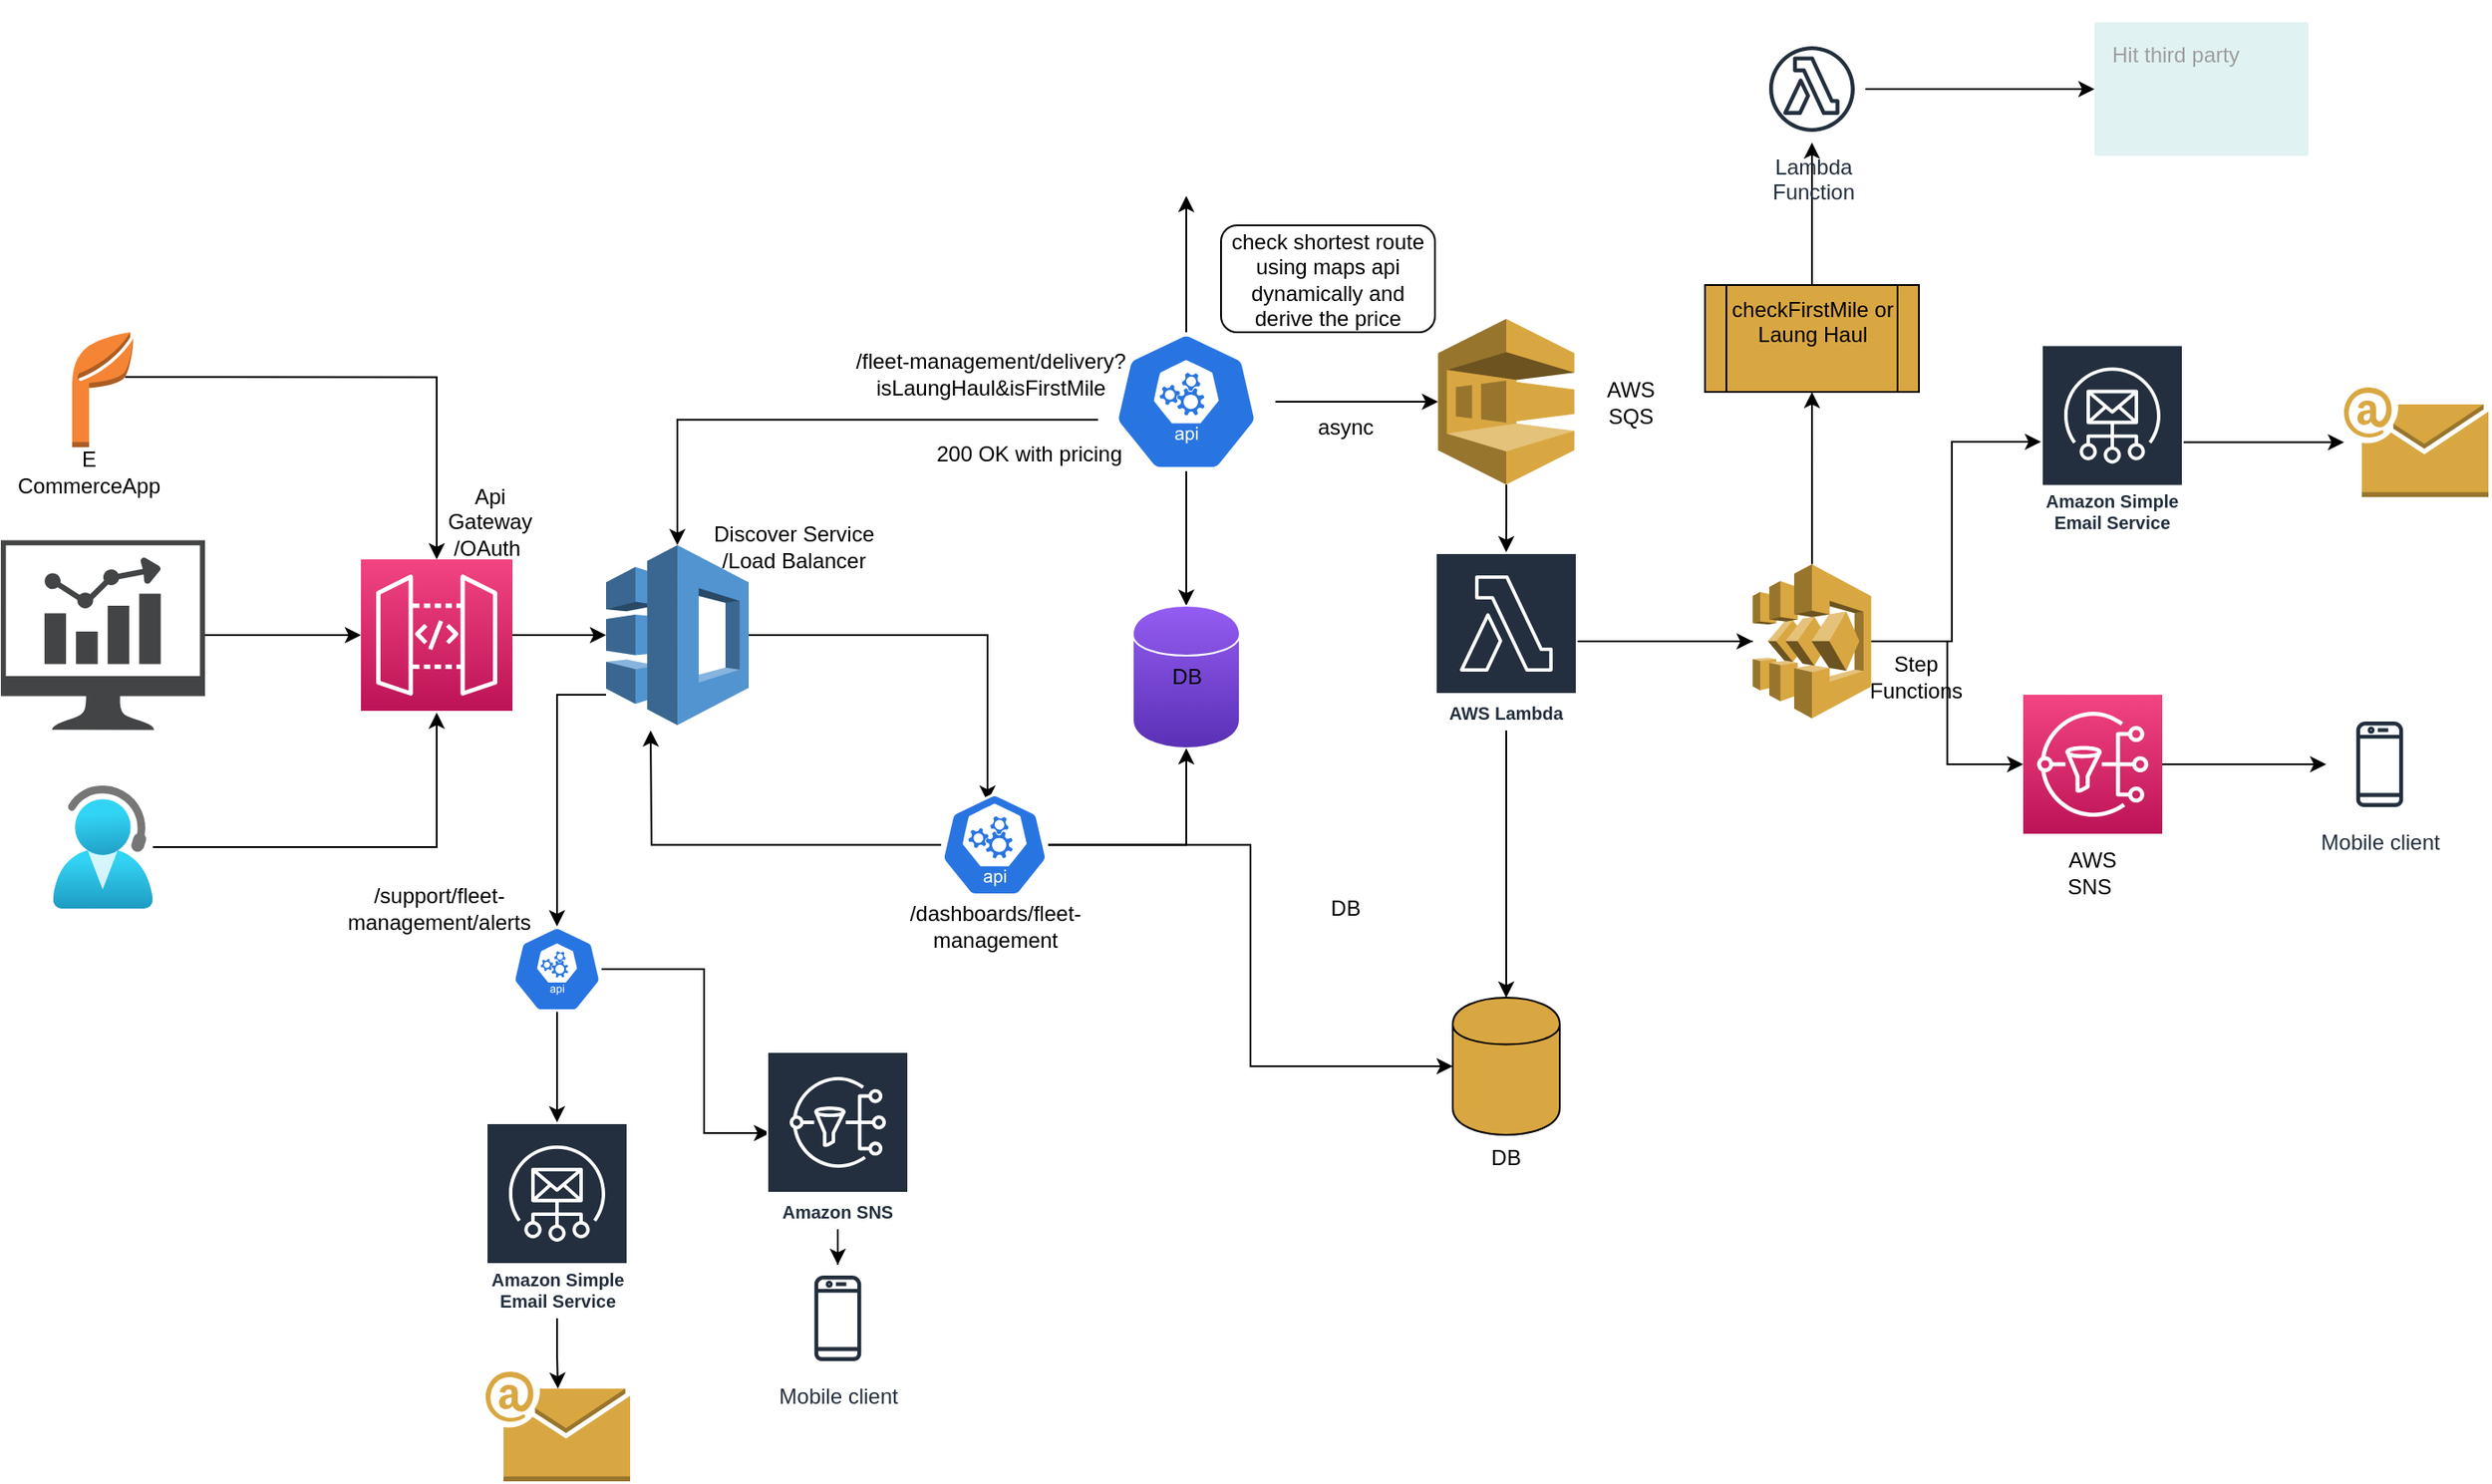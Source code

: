 <mxfile version="14.8.1" type="github">
  <diagram id="D4vt_JizwiGhyIq_tCMl" name="Page-1">
    <mxGraphModel dx="946" dy="1745" grid="1" gridSize="10" guides="1" tooltips="1" connect="1" arrows="1" fold="1" page="1" pageScale="1" pageWidth="850" pageHeight="1100" math="0" shadow="0">
      <root>
        <mxCell id="0" />
        <mxCell id="1" parent="0" />
        <mxCell id="d7MVmfg-RTv1msQ8y9jw-11" style="edgeStyle=orthogonalEdgeStyle;rounded=0;orthogonalLoop=1;jettySize=auto;html=1;exitX=0.86;exitY=0.39;exitDx=0;exitDy=0;exitPerimeter=0;" edge="1" parent="1" source="d7MVmfg-RTv1msQ8y9jw-8" target="d7MVmfg-RTv1msQ8y9jw-10">
          <mxGeometry relative="1" as="geometry" />
        </mxCell>
        <mxCell id="d7MVmfg-RTv1msQ8y9jw-8" value="" style="outlineConnect=0;dashed=0;verticalLabelPosition=bottom;verticalAlign=top;align=center;html=1;shape=mxgraph.aws3.application;fillColor=#F58534;gradientColor=none;" vertex="1" parent="1">
          <mxGeometry x="45.49" y="116.5" width="34.5" height="64.5" as="geometry" />
        </mxCell>
        <mxCell id="d7MVmfg-RTv1msQ8y9jw-16" style="edgeStyle=orthogonalEdgeStyle;rounded=0;orthogonalLoop=1;jettySize=auto;html=1;entryX=0;entryY=0.5;entryDx=0;entryDy=0;entryPerimeter=0;" edge="1" parent="1" source="d7MVmfg-RTv1msQ8y9jw-10" target="d7MVmfg-RTv1msQ8y9jw-15">
          <mxGeometry relative="1" as="geometry" />
        </mxCell>
        <mxCell id="d7MVmfg-RTv1msQ8y9jw-10" value="" style="points=[[0,0,0],[0.25,0,0],[0.5,0,0],[0.75,0,0],[1,0,0],[0,1,0],[0.25,1,0],[0.5,1,0],[0.75,1,0],[1,1,0],[0,0.25,0],[0,0.5,0],[0,0.75,0],[1,0.25,0],[1,0.5,0],[1,0.75,0]];outlineConnect=0;fontColor=#232F3E;gradientColor=#F34482;gradientDirection=north;fillColor=#BC1356;strokeColor=#ffffff;dashed=0;verticalLabelPosition=bottom;verticalAlign=top;align=center;html=1;fontSize=12;fontStyle=0;aspect=fixed;shape=mxgraph.aws4.resourceIcon;resIcon=mxgraph.aws4.api_gateway;" vertex="1" parent="1">
          <mxGeometry x="207.5" y="244" width="85" height="85" as="geometry" />
        </mxCell>
        <mxCell id="d7MVmfg-RTv1msQ8y9jw-12" value="E CommerceApp&lt;br&gt;" style="text;html=1;strokeColor=none;fillColor=none;align=center;verticalAlign=middle;whiteSpace=wrap;rounded=0;" vertex="1" parent="1">
          <mxGeometry x="34.74" y="185" width="40" height="20" as="geometry" />
        </mxCell>
        <mxCell id="d7MVmfg-RTv1msQ8y9jw-13" value="Api Gateway /OAuth&amp;nbsp;&lt;br&gt;" style="text;html=1;strokeColor=none;fillColor=none;align=center;verticalAlign=middle;whiteSpace=wrap;rounded=0;" vertex="1" parent="1">
          <mxGeometry x="260" y="213.25" width="40" height="20" as="geometry" />
        </mxCell>
        <mxCell id="d7MVmfg-RTv1msQ8y9jw-104" style="edgeStyle=orthogonalEdgeStyle;rounded=0;orthogonalLoop=1;jettySize=auto;html=1;entryX=0.433;entryY=0.235;entryDx=0;entryDy=0;entryPerimeter=0;" edge="1" parent="1" source="d7MVmfg-RTv1msQ8y9jw-15" target="d7MVmfg-RTv1msQ8y9jw-106">
          <mxGeometry relative="1" as="geometry">
            <mxPoint x="385" y="410" as="targetPoint" />
          </mxGeometry>
        </mxCell>
        <mxCell id="d7MVmfg-RTv1msQ8y9jw-119" style="edgeStyle=orthogonalEdgeStyle;rounded=0;orthogonalLoop=1;jettySize=auto;html=1;entryX=0.5;entryY=0;entryDx=0;entryDy=0;entryPerimeter=0;" edge="1" parent="1" source="d7MVmfg-RTv1msQ8y9jw-15" target="d7MVmfg-RTv1msQ8y9jw-112">
          <mxGeometry relative="1" as="geometry">
            <Array as="points">
              <mxPoint x="318" y="320" />
            </Array>
          </mxGeometry>
        </mxCell>
        <mxCell id="d7MVmfg-RTv1msQ8y9jw-15" value="" style="outlineConnect=0;dashed=0;verticalLabelPosition=bottom;verticalAlign=top;align=center;html=1;shape=mxgraph.aws3.application_discovery_service;fillColor=#5294CF;gradientColor=none;" vertex="1" parent="1">
          <mxGeometry x="345" y="236" width="80" height="101" as="geometry" />
        </mxCell>
        <mxCell id="d7MVmfg-RTv1msQ8y9jw-17" value="Discover Service&lt;br&gt;/Load Balancer" style="text;html=1;align=center;verticalAlign=middle;resizable=0;points=[];autosize=1;strokeColor=none;" vertex="1" parent="1">
          <mxGeometry x="395" y="221.5" width="110" height="30" as="geometry" />
        </mxCell>
        <mxCell id="d7MVmfg-RTv1msQ8y9jw-37" style="edgeStyle=orthogonalEdgeStyle;rounded=0;orthogonalLoop=1;jettySize=auto;html=1;exitX=0.005;exitY=0.63;exitDx=0;exitDy=0;exitPerimeter=0;" edge="1" parent="1" source="d7MVmfg-RTv1msQ8y9jw-19" target="d7MVmfg-RTv1msQ8y9jw-15">
          <mxGeometry relative="1" as="geometry" />
        </mxCell>
        <mxCell id="d7MVmfg-RTv1msQ8y9jw-84" style="edgeStyle=orthogonalEdgeStyle;rounded=0;orthogonalLoop=1;jettySize=auto;html=1;entryX=0.5;entryY=0;entryDx=0;entryDy=0;" edge="1" parent="1" source="d7MVmfg-RTv1msQ8y9jw-19" target="d7MVmfg-RTv1msQ8y9jw-27">
          <mxGeometry relative="1" as="geometry" />
        </mxCell>
        <mxCell id="d7MVmfg-RTv1msQ8y9jw-86" style="edgeStyle=orthogonalEdgeStyle;rounded=0;orthogonalLoop=1;jettySize=auto;html=1;" edge="1" parent="1" source="d7MVmfg-RTv1msQ8y9jw-19">
          <mxGeometry relative="1" as="geometry">
            <mxPoint x="670.5" y="40" as="targetPoint" />
          </mxGeometry>
        </mxCell>
        <mxCell id="d7MVmfg-RTv1msQ8y9jw-87" style="edgeStyle=orthogonalEdgeStyle;rounded=0;orthogonalLoop=1;jettySize=auto;html=1;entryX=0;entryY=0.5;entryDx=0;entryDy=0;entryPerimeter=0;" edge="1" parent="1" source="d7MVmfg-RTv1msQ8y9jw-19" target="d7MVmfg-RTv1msQ8y9jw-47">
          <mxGeometry relative="1" as="geometry" />
        </mxCell>
        <mxCell id="d7MVmfg-RTv1msQ8y9jw-19" value="" style="html=1;dashed=0;whitespace=wrap;fillColor=#2875E2;strokeColor=#ffffff;points=[[0.005,0.63,0],[0.1,0.2,0],[0.9,0.2,0],[0.5,0,0],[0.995,0.63,0],[0.72,0.99,0],[0.5,1,0],[0.28,0.99,0]];shape=mxgraph.kubernetes.icon;prIcon=api" vertex="1" parent="1">
          <mxGeometry x="620.5" y="116.5" width="100" height="78" as="geometry" />
        </mxCell>
        <mxCell id="d7MVmfg-RTv1msQ8y9jw-21" value="/fleet-management/delivery?isLaungHaul&amp;amp;isFirstMile" style="text;html=1;strokeColor=none;fillColor=none;align=center;verticalAlign=middle;whiteSpace=wrap;rounded=0;" vertex="1" parent="1">
          <mxGeometry x="470.5" y="130" width="180" height="20" as="geometry" />
        </mxCell>
        <mxCell id="d7MVmfg-RTv1msQ8y9jw-27" value="" style="shape=cylinder;whiteSpace=wrap;html=1;boundedLbl=1;backgroundOutline=1;dashed=0;fontColor=#232F3E;fontStyle=0;verticalAlign=top;strokeColor=#ffffff;fillColor=#5A30B5;gradientColor=#945DF2;gradientDirection=north;" vertex="1" parent="1">
          <mxGeometry x="640.5" y="270" width="60" height="80" as="geometry" />
        </mxCell>
        <mxCell id="d7MVmfg-RTv1msQ8y9jw-36" value="async" style="text;html=1;strokeColor=none;fillColor=none;align=center;verticalAlign=middle;whiteSpace=wrap;rounded=0;" vertex="1" parent="1">
          <mxGeometry x="740" y="160" width="40" height="20" as="geometry" />
        </mxCell>
        <mxCell id="d7MVmfg-RTv1msQ8y9jw-38" value="200 OK with pricing" style="text;html=1;strokeColor=none;fillColor=none;align=center;verticalAlign=middle;whiteSpace=wrap;rounded=0;" vertex="1" parent="1">
          <mxGeometry x="500" y="167" width="165" height="35" as="geometry" />
        </mxCell>
        <mxCell id="d7MVmfg-RTv1msQ8y9jw-42" value="Step Functions&lt;br&gt;" style="text;html=1;strokeColor=none;fillColor=none;align=center;verticalAlign=middle;whiteSpace=wrap;rounded=0;" vertex="1" parent="1">
          <mxGeometry x="1060" y="300" width="40" height="20" as="geometry" />
        </mxCell>
        <mxCell id="d7MVmfg-RTv1msQ8y9jw-53" style="edgeStyle=orthogonalEdgeStyle;rounded=0;orthogonalLoop=1;jettySize=auto;html=1;" edge="1" parent="1" source="d7MVmfg-RTv1msQ8y9jw-43" target="d7MVmfg-RTv1msQ8y9jw-52">
          <mxGeometry relative="1" as="geometry" />
        </mxCell>
        <mxCell id="d7MVmfg-RTv1msQ8y9jw-43" value="" style="points=[[0,0,0],[0.25,0,0],[0.5,0,0],[0.75,0,0],[1,0,0],[0,1,0],[0.25,1,0],[0.5,1,0],[0.75,1,0],[1,1,0],[0,0.25,0],[0,0.5,0],[0,0.75,0],[1,0.25,0],[1,0.5,0],[1,0.75,0]];outlineConnect=0;fontColor=#232F3E;gradientColor=#F34482;gradientDirection=north;fillColor=#BC1356;strokeColor=#ffffff;dashed=0;verticalLabelPosition=bottom;verticalAlign=top;align=center;html=1;fontSize=12;fontStyle=0;aspect=fixed;shape=mxgraph.aws4.resourceIcon;resIcon=mxgraph.aws4.sns;" vertex="1" parent="1">
          <mxGeometry x="1140" y="320" width="78" height="78" as="geometry" />
        </mxCell>
        <mxCell id="d7MVmfg-RTv1msQ8y9jw-63" style="edgeStyle=orthogonalEdgeStyle;rounded=0;orthogonalLoop=1;jettySize=auto;html=1;" edge="1" parent="1" source="d7MVmfg-RTv1msQ8y9jw-46" target="d7MVmfg-RTv1msQ8y9jw-43">
          <mxGeometry relative="1" as="geometry" />
        </mxCell>
        <mxCell id="d7MVmfg-RTv1msQ8y9jw-73" value="" style="edgeStyle=orthogonalEdgeStyle;rounded=0;orthogonalLoop=1;jettySize=auto;html=1;" edge="1" parent="1" source="d7MVmfg-RTv1msQ8y9jw-46" target="d7MVmfg-RTv1msQ8y9jw-72">
          <mxGeometry relative="1" as="geometry" />
        </mxCell>
        <mxCell id="d7MVmfg-RTv1msQ8y9jw-91" value="" style="edgeStyle=orthogonalEdgeStyle;rounded=0;orthogonalLoop=1;jettySize=auto;html=1;" edge="1" parent="1" source="d7MVmfg-RTv1msQ8y9jw-46" target="d7MVmfg-RTv1msQ8y9jw-90">
          <mxGeometry relative="1" as="geometry" />
        </mxCell>
        <mxCell id="d7MVmfg-RTv1msQ8y9jw-145" style="edgeStyle=orthogonalEdgeStyle;rounded=0;orthogonalLoop=1;jettySize=auto;html=1;" edge="1" parent="1" source="d7MVmfg-RTv1msQ8y9jw-46" target="d7MVmfg-RTv1msQ8y9jw-143">
          <mxGeometry relative="1" as="geometry">
            <Array as="points">
              <mxPoint x="1100" y="290" />
              <mxPoint x="1100" y="178" />
            </Array>
          </mxGeometry>
        </mxCell>
        <mxCell id="d7MVmfg-RTv1msQ8y9jw-46" value="" style="outlineConnect=0;dashed=0;verticalLabelPosition=bottom;verticalAlign=top;align=center;html=1;shape=mxgraph.aws3.step_functions;fillColor=#D9A741;gradientColor=none;" vertex="1" parent="1">
          <mxGeometry x="988.25" y="246.75" width="66.5" height="86.5" as="geometry" />
        </mxCell>
        <mxCell id="d7MVmfg-RTv1msQ8y9jw-88" value="" style="edgeStyle=orthogonalEdgeStyle;rounded=0;orthogonalLoop=1;jettySize=auto;html=1;" edge="1" parent="1" source="d7MVmfg-RTv1msQ8y9jw-47" target="d7MVmfg-RTv1msQ8y9jw-60">
          <mxGeometry relative="1" as="geometry" />
        </mxCell>
        <mxCell id="d7MVmfg-RTv1msQ8y9jw-47" value="" style="outlineConnect=0;dashed=0;verticalLabelPosition=bottom;verticalAlign=top;align=center;html=1;shape=mxgraph.aws3.sqs;fillColor=#D9A741;gradientColor=none;" vertex="1" parent="1">
          <mxGeometry x="811.75" y="109" width="76.5" height="93" as="geometry" />
        </mxCell>
        <mxCell id="d7MVmfg-RTv1msQ8y9jw-52" value="Mobile client" style="outlineConnect=0;fontColor=#232F3E;gradientColor=none;strokeColor=#232F3E;fillColor=#ffffff;dashed=0;verticalLabelPosition=bottom;verticalAlign=top;align=center;html=1;fontSize=12;fontStyle=0;aspect=fixed;shape=mxgraph.aws4.resourceIcon;resIcon=mxgraph.aws4.mobile_client;" vertex="1" parent="1">
          <mxGeometry x="1310" y="329" width="60" height="60" as="geometry" />
        </mxCell>
        <mxCell id="d7MVmfg-RTv1msQ8y9jw-62" style="edgeStyle=orthogonalEdgeStyle;rounded=0;orthogonalLoop=1;jettySize=auto;html=1;" edge="1" parent="1" source="d7MVmfg-RTv1msQ8y9jw-60" target="d7MVmfg-RTv1msQ8y9jw-46">
          <mxGeometry relative="1" as="geometry" />
        </mxCell>
        <mxCell id="d7MVmfg-RTv1msQ8y9jw-60" value="AWS Lambda" style="outlineConnect=0;fontColor=#232F3E;gradientColor=none;strokeColor=#ffffff;fillColor=#232F3E;dashed=0;verticalLabelPosition=middle;verticalAlign=bottom;align=center;html=1;whiteSpace=wrap;fontSize=10;fontStyle=1;spacing=3;shape=mxgraph.aws4.productIcon;prIcon=mxgraph.aws4.lambda;" vertex="1" parent="1">
          <mxGeometry x="810" y="240" width="80" height="100" as="geometry" />
        </mxCell>
        <mxCell id="d7MVmfg-RTv1msQ8y9jw-72" value="" style="shape=cylinder;whiteSpace=wrap;html=1;boundedLbl=1;backgroundOutline=1;dashed=0;verticalAlign=top;fillColor=#D9A741;" vertex="1" parent="1">
          <mxGeometry x="820" y="490" width="60" height="77" as="geometry" />
        </mxCell>
        <mxCell id="d7MVmfg-RTv1msQ8y9jw-78" value="DB" style="text;html=1;strokeColor=none;fillColor=none;align=center;verticalAlign=middle;whiteSpace=wrap;rounded=0;" vertex="1" parent="1">
          <mxGeometry x="830" y="570" width="40" height="20" as="geometry" />
        </mxCell>
        <mxCell id="d7MVmfg-RTv1msQ8y9jw-80" value="AWS &lt;br&gt;SQS" style="text;html=1;strokeColor=none;fillColor=none;align=center;verticalAlign=middle;whiteSpace=wrap;rounded=0;" vertex="1" parent="1">
          <mxGeometry x="900" y="145.5" width="40" height="20" as="geometry" />
        </mxCell>
        <mxCell id="d7MVmfg-RTv1msQ8y9jw-82" value="DB" style="text;html=1;strokeColor=none;fillColor=none;align=center;verticalAlign=middle;whiteSpace=wrap;rounded=0;" vertex="1" parent="1">
          <mxGeometry x="650.5" y="300" width="40" height="20" as="geometry" />
        </mxCell>
        <mxCell id="d7MVmfg-RTv1msQ8y9jw-83" value="DB" style="text;html=1;strokeColor=none;fillColor=none;align=center;verticalAlign=middle;whiteSpace=wrap;rounded=0;" vertex="1" parent="1">
          <mxGeometry x="740" y="430" width="40" height="20" as="geometry" />
        </mxCell>
        <mxCell id="d7MVmfg-RTv1msQ8y9jw-85" value="" style="shape=image;html=1;verticalAlign=top;verticalLabelPosition=bottom;labelBackgroundColor=#ffffff;imageAspect=0;aspect=fixed;image=https://cdn4.iconfinder.com/data/icons/flatified/128/map.png" vertex="1" parent="1">
          <mxGeometry x="612" y="-70" width="128" height="128" as="geometry" />
        </mxCell>
        <mxCell id="d7MVmfg-RTv1msQ8y9jw-100" style="edgeStyle=orthogonalEdgeStyle;rounded=0;orthogonalLoop=1;jettySize=auto;html=1;" edge="1" parent="1" source="d7MVmfg-RTv1msQ8y9jw-90" target="d7MVmfg-RTv1msQ8y9jw-99">
          <mxGeometry relative="1" as="geometry" />
        </mxCell>
        <mxCell id="d7MVmfg-RTv1msQ8y9jw-90" value="checkFirstMile or Laung Haul" style="shape=process;whiteSpace=wrap;html=1;backgroundOutline=1;dashed=0;verticalAlign=top;fillColor=#D9A741;" vertex="1" parent="1">
          <mxGeometry x="961.5" y="90" width="120" height="60" as="geometry" />
        </mxCell>
        <mxCell id="d7MVmfg-RTv1msQ8y9jw-92" value="check shortest route using maps api dynamically and derive the price" style="rounded=1;whiteSpace=wrap;html=1;" vertex="1" parent="1">
          <mxGeometry x="690" y="56.5" width="120" height="60" as="geometry" />
        </mxCell>
        <mxCell id="d7MVmfg-RTv1msQ8y9jw-157" style="edgeStyle=orthogonalEdgeStyle;rounded=0;orthogonalLoop=1;jettySize=auto;html=1;" edge="1" parent="1" source="d7MVmfg-RTv1msQ8y9jw-99" target="d7MVmfg-RTv1msQ8y9jw-156">
          <mxGeometry relative="1" as="geometry" />
        </mxCell>
        <mxCell id="d7MVmfg-RTv1msQ8y9jw-99" value="Lambda&#xa;Function" style="outlineConnect=0;fontColor=#232F3E;gradientColor=none;strokeColor=#232F3E;fillColor=#ffffff;dashed=0;verticalLabelPosition=bottom;verticalAlign=top;align=center;html=1;fontSize=12;fontStyle=0;aspect=fixed;shape=mxgraph.aws4.resourceIcon;resIcon=mxgraph.aws4.lambda_function;" vertex="1" parent="1">
          <mxGeometry x="991.5" y="-50" width="60" height="60" as="geometry" />
        </mxCell>
        <mxCell id="d7MVmfg-RTv1msQ8y9jw-103" style="edgeStyle=orthogonalEdgeStyle;rounded=0;orthogonalLoop=1;jettySize=auto;html=1;" edge="1" parent="1" source="d7MVmfg-RTv1msQ8y9jw-102" target="d7MVmfg-RTv1msQ8y9jw-10">
          <mxGeometry relative="1" as="geometry" />
        </mxCell>
        <mxCell id="d7MVmfg-RTv1msQ8y9jw-102" value="" style="pointerEvents=1;shadow=0;dashed=0;html=1;strokeColor=none;fillColor=#434445;aspect=fixed;labelPosition=center;verticalLabelPosition=bottom;verticalAlign=top;align=center;outlineConnect=0;shape=mxgraph.vvd.nsx_dashboard;" vertex="1" parent="1">
          <mxGeometry x="5.48" y="233.25" width="114.52" height="106.5" as="geometry" />
        </mxCell>
        <mxCell id="d7MVmfg-RTv1msQ8y9jw-108" style="edgeStyle=orthogonalEdgeStyle;rounded=0;orthogonalLoop=1;jettySize=auto;html=1;" edge="1" parent="1" source="d7MVmfg-RTv1msQ8y9jw-106" target="d7MVmfg-RTv1msQ8y9jw-27">
          <mxGeometry relative="1" as="geometry" />
        </mxCell>
        <mxCell id="d7MVmfg-RTv1msQ8y9jw-109" style="edgeStyle=orthogonalEdgeStyle;rounded=0;orthogonalLoop=1;jettySize=auto;html=1;entryX=0;entryY=0.5;entryDx=0;entryDy=0;" edge="1" parent="1" source="d7MVmfg-RTv1msQ8y9jw-106" target="d7MVmfg-RTv1msQ8y9jw-72">
          <mxGeometry relative="1" as="geometry">
            <mxPoint x="690" y="440" as="targetPoint" />
          </mxGeometry>
        </mxCell>
        <mxCell id="d7MVmfg-RTv1msQ8y9jw-121" style="edgeStyle=orthogonalEdgeStyle;rounded=0;orthogonalLoop=1;jettySize=auto;html=1;" edge="1" parent="1" source="d7MVmfg-RTv1msQ8y9jw-106">
          <mxGeometry relative="1" as="geometry">
            <mxPoint x="370" y="340" as="targetPoint" />
          </mxGeometry>
        </mxCell>
        <mxCell id="d7MVmfg-RTv1msQ8y9jw-106" value="" style="html=1;dashed=0;whitespace=wrap;fillColor=#2875E2;strokeColor=#ffffff;points=[[0.005,0.63,0],[0.1,0.2,0],[0.9,0.2,0],[0.5,0,0],[0.995,0.63,0],[0.72,0.99,0],[0.5,1,0],[0.28,0.99,0]];shape=mxgraph.kubernetes.icon;prIcon=api" vertex="1" parent="1">
          <mxGeometry x="533" y="358.5" width="60" height="91.5" as="geometry" />
        </mxCell>
        <mxCell id="d7MVmfg-RTv1msQ8y9jw-107" value="/dashboards/fleet-management" style="text;html=1;strokeColor=none;fillColor=none;align=center;verticalAlign=middle;whiteSpace=wrap;rounded=0;" vertex="1" parent="1">
          <mxGeometry x="485.5" y="440" width="155" height="20" as="geometry" />
        </mxCell>
        <mxCell id="d7MVmfg-RTv1msQ8y9jw-126" style="edgeStyle=orthogonalEdgeStyle;rounded=0;orthogonalLoop=1;jettySize=auto;html=1;entryX=0.025;entryY=0.46;entryDx=0;entryDy=0;entryPerimeter=0;" edge="1" parent="1" source="d7MVmfg-RTv1msQ8y9jw-112" target="d7MVmfg-RTv1msQ8y9jw-124">
          <mxGeometry relative="1" as="geometry">
            <Array as="points">
              <mxPoint x="400" y="474" />
              <mxPoint x="400" y="566" />
            </Array>
          </mxGeometry>
        </mxCell>
        <mxCell id="d7MVmfg-RTv1msQ8y9jw-153" style="edgeStyle=orthogonalEdgeStyle;rounded=0;orthogonalLoop=1;jettySize=auto;html=1;" edge="1" parent="1" source="d7MVmfg-RTv1msQ8y9jw-112" target="d7MVmfg-RTv1msQ8y9jw-150">
          <mxGeometry relative="1" as="geometry" />
        </mxCell>
        <mxCell id="d7MVmfg-RTv1msQ8y9jw-112" value="" style="html=1;dashed=0;whitespace=wrap;fillColor=#2875E2;strokeColor=#ffffff;points=[[0.005,0.63,0],[0.1,0.2,0],[0.9,0.2,0],[0.5,0,0],[0.995,0.63,0],[0.72,0.99,0],[0.5,1,0],[0.28,0.99,0]];shape=mxgraph.kubernetes.icon;prIcon=api" vertex="1" parent="1">
          <mxGeometry x="292.5" y="450" width="50" height="48" as="geometry" />
        </mxCell>
        <mxCell id="d7MVmfg-RTv1msQ8y9jw-118" style="edgeStyle=orthogonalEdgeStyle;rounded=0;orthogonalLoop=1;jettySize=auto;html=1;" edge="1" parent="1" source="d7MVmfg-RTv1msQ8y9jw-117">
          <mxGeometry relative="1" as="geometry">
            <mxPoint x="250" y="330" as="targetPoint" />
            <Array as="points">
              <mxPoint x="250" y="406" />
              <mxPoint x="250" y="330" />
            </Array>
          </mxGeometry>
        </mxCell>
        <mxCell id="d7MVmfg-RTv1msQ8y9jw-117" value="" style="aspect=fixed;html=1;points=[];align=center;image;fontSize=12;image=img/lib/azure2/general/Help_and_Support.svg;" vertex="1" parent="1">
          <mxGeometry x="34.74" y="371" width="56.0" height="69" as="geometry" />
        </mxCell>
        <mxCell id="d7MVmfg-RTv1msQ8y9jw-120" value="/support/fleet-management/alerts" style="text;html=1;strokeColor=none;fillColor=none;align=center;verticalAlign=middle;whiteSpace=wrap;rounded=0;" vertex="1" parent="1">
          <mxGeometry x="210" y="430" width="82.5" height="20" as="geometry" />
        </mxCell>
        <mxCell id="d7MVmfg-RTv1msQ8y9jw-128" style="edgeStyle=orthogonalEdgeStyle;rounded=0;orthogonalLoop=1;jettySize=auto;html=1;" edge="1" parent="1" source="d7MVmfg-RTv1msQ8y9jw-124" target="d7MVmfg-RTv1msQ8y9jw-127">
          <mxGeometry relative="1" as="geometry" />
        </mxCell>
        <mxCell id="d7MVmfg-RTv1msQ8y9jw-124" value="Amazon SNS" style="outlineConnect=0;fontColor=#232F3E;gradientColor=none;strokeColor=#ffffff;fillColor=#232F3E;dashed=0;verticalLabelPosition=middle;verticalAlign=bottom;align=center;html=1;whiteSpace=wrap;fontSize=10;fontStyle=1;spacing=3;shape=mxgraph.aws4.productIcon;prIcon=mxgraph.aws4.sns;" vertex="1" parent="1">
          <mxGeometry x="435" y="520" width="80" height="100" as="geometry" />
        </mxCell>
        <mxCell id="d7MVmfg-RTv1msQ8y9jw-127" value="Mobile client" style="outlineConnect=0;fontColor=#232F3E;gradientColor=none;strokeColor=#232F3E;fillColor=#ffffff;dashed=0;verticalLabelPosition=bottom;verticalAlign=top;align=center;html=1;fontSize=12;fontStyle=0;aspect=fixed;shape=mxgraph.aws4.resourceIcon;resIcon=mxgraph.aws4.mobile_client;" vertex="1" parent="1">
          <mxGeometry x="445" y="640" width="60" height="60" as="geometry" />
        </mxCell>
        <mxCell id="d7MVmfg-RTv1msQ8y9jw-149" style="edgeStyle=orthogonalEdgeStyle;rounded=0;orthogonalLoop=1;jettySize=auto;html=1;" edge="1" parent="1" source="d7MVmfg-RTv1msQ8y9jw-143" target="d7MVmfg-RTv1msQ8y9jw-148">
          <mxGeometry relative="1" as="geometry" />
        </mxCell>
        <mxCell id="d7MVmfg-RTv1msQ8y9jw-143" value="Amazon Simple Email Service" style="outlineConnect=0;fontColor=#232F3E;gradientColor=none;strokeColor=#ffffff;fillColor=#232F3E;dashed=0;verticalLabelPosition=middle;verticalAlign=bottom;align=center;html=1;whiteSpace=wrap;fontSize=10;fontStyle=1;spacing=3;shape=mxgraph.aws4.productIcon;prIcon=mxgraph.aws4.simple_email_service;" vertex="1" parent="1">
          <mxGeometry x="1150" y="123.25" width="80" height="110" as="geometry" />
        </mxCell>
        <mxCell id="d7MVmfg-RTv1msQ8y9jw-147" value="AWS SNS&amp;nbsp;" style="text;html=1;strokeColor=none;fillColor=none;align=center;verticalAlign=middle;whiteSpace=wrap;rounded=0;" vertex="1" parent="1">
          <mxGeometry x="1159" y="410" width="40" height="20" as="geometry" />
        </mxCell>
        <mxCell id="d7MVmfg-RTv1msQ8y9jw-148" value="" style="outlineConnect=0;dashed=0;verticalLabelPosition=bottom;verticalAlign=top;align=center;html=1;shape=mxgraph.aws3.email;fillColor=#D9A741;gradientColor=none;" vertex="1" parent="1">
          <mxGeometry x="1320" y="147.5" width="81" height="61.5" as="geometry" />
        </mxCell>
        <mxCell id="d7MVmfg-RTv1msQ8y9jw-155" style="edgeStyle=orthogonalEdgeStyle;rounded=0;orthogonalLoop=1;jettySize=auto;html=1;entryX=0.5;entryY=0.155;entryDx=0;entryDy=0;entryPerimeter=0;" edge="1" parent="1" source="d7MVmfg-RTv1msQ8y9jw-150" target="d7MVmfg-RTv1msQ8y9jw-154">
          <mxGeometry relative="1" as="geometry" />
        </mxCell>
        <mxCell id="d7MVmfg-RTv1msQ8y9jw-150" value="Amazon Simple Email Service" style="outlineConnect=0;fontColor=#232F3E;gradientColor=none;strokeColor=#ffffff;fillColor=#232F3E;dashed=0;verticalLabelPosition=middle;verticalAlign=bottom;align=center;html=1;whiteSpace=wrap;fontSize=10;fontStyle=1;spacing=3;shape=mxgraph.aws4.productIcon;prIcon=mxgraph.aws4.simple_email_service;" vertex="1" parent="1">
          <mxGeometry x="277.5" y="560" width="80" height="110" as="geometry" />
        </mxCell>
        <mxCell id="d7MVmfg-RTv1msQ8y9jw-154" value="" style="outlineConnect=0;dashed=0;verticalLabelPosition=bottom;verticalAlign=top;align=center;html=1;shape=mxgraph.aws3.email;fillColor=#D9A741;gradientColor=none;" vertex="1" parent="1">
          <mxGeometry x="277.5" y="700" width="81" height="61.5" as="geometry" />
        </mxCell>
        <mxCell id="d7MVmfg-RTv1msQ8y9jw-156" value="Hit third party" style="points=[[0,0,0],[0.25,0,0],[0.5,0,0],[0.75,0,0],[1,0,0],[1,0.25,0],[1,0.5,0],[1,0.75,0],[1,1,0],[0.75,1,0],[0.5,1,0],[0.25,1,0],[0,1,0],[0,0.75,0],[0,0.5,0],[0,0.25,0]];rounded=1;absoluteArcSize=1;arcSize=2;html=1;strokeColor=none;gradientColor=none;shadow=0;dashed=0;fontSize=12;fontColor=#9E9E9E;align=left;verticalAlign=top;spacing=10;spacingTop=-4;fillColor=#E0F2F1;" vertex="1" parent="1">
          <mxGeometry x="1180" y="-57.5" width="120" height="75" as="geometry" />
        </mxCell>
      </root>
    </mxGraphModel>
  </diagram>
</mxfile>
